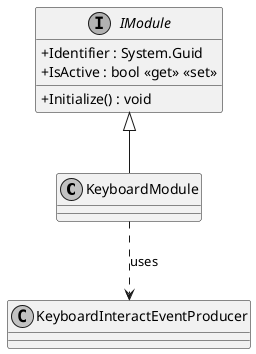 @startuml
skinparam monochrome true
skinparam classAttributeIconSize 0

class KeyboardModule {
}

interface IModule {
    + Identifier : System.Guid
    + IsActive : bool <<get>> <<set>>
    + Initialize() : void
}

IModule <|-- KeyboardModule
KeyboardModule ..> KeyboardInteractEventProducer : "uses"
@enduml
